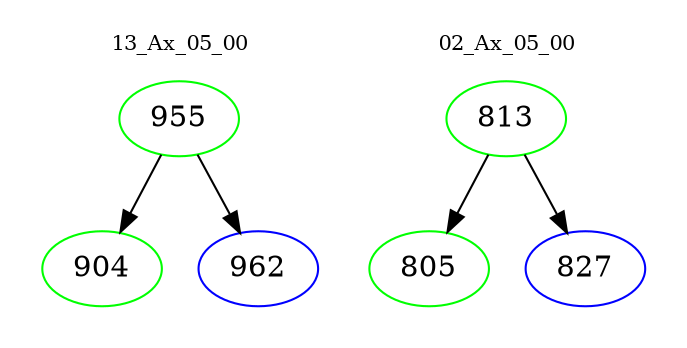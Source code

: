 digraph{
subgraph cluster_0 {
color = white
label = "13_Ax_05_00";
fontsize=10;
T0_955 [label="955", color="green"]
T0_955 -> T0_904 [color="black"]
T0_904 [label="904", color="green"]
T0_955 -> T0_962 [color="black"]
T0_962 [label="962", color="blue"]
}
subgraph cluster_1 {
color = white
label = "02_Ax_05_00";
fontsize=10;
T1_813 [label="813", color="green"]
T1_813 -> T1_805 [color="black"]
T1_805 [label="805", color="green"]
T1_813 -> T1_827 [color="black"]
T1_827 [label="827", color="blue"]
}
}
